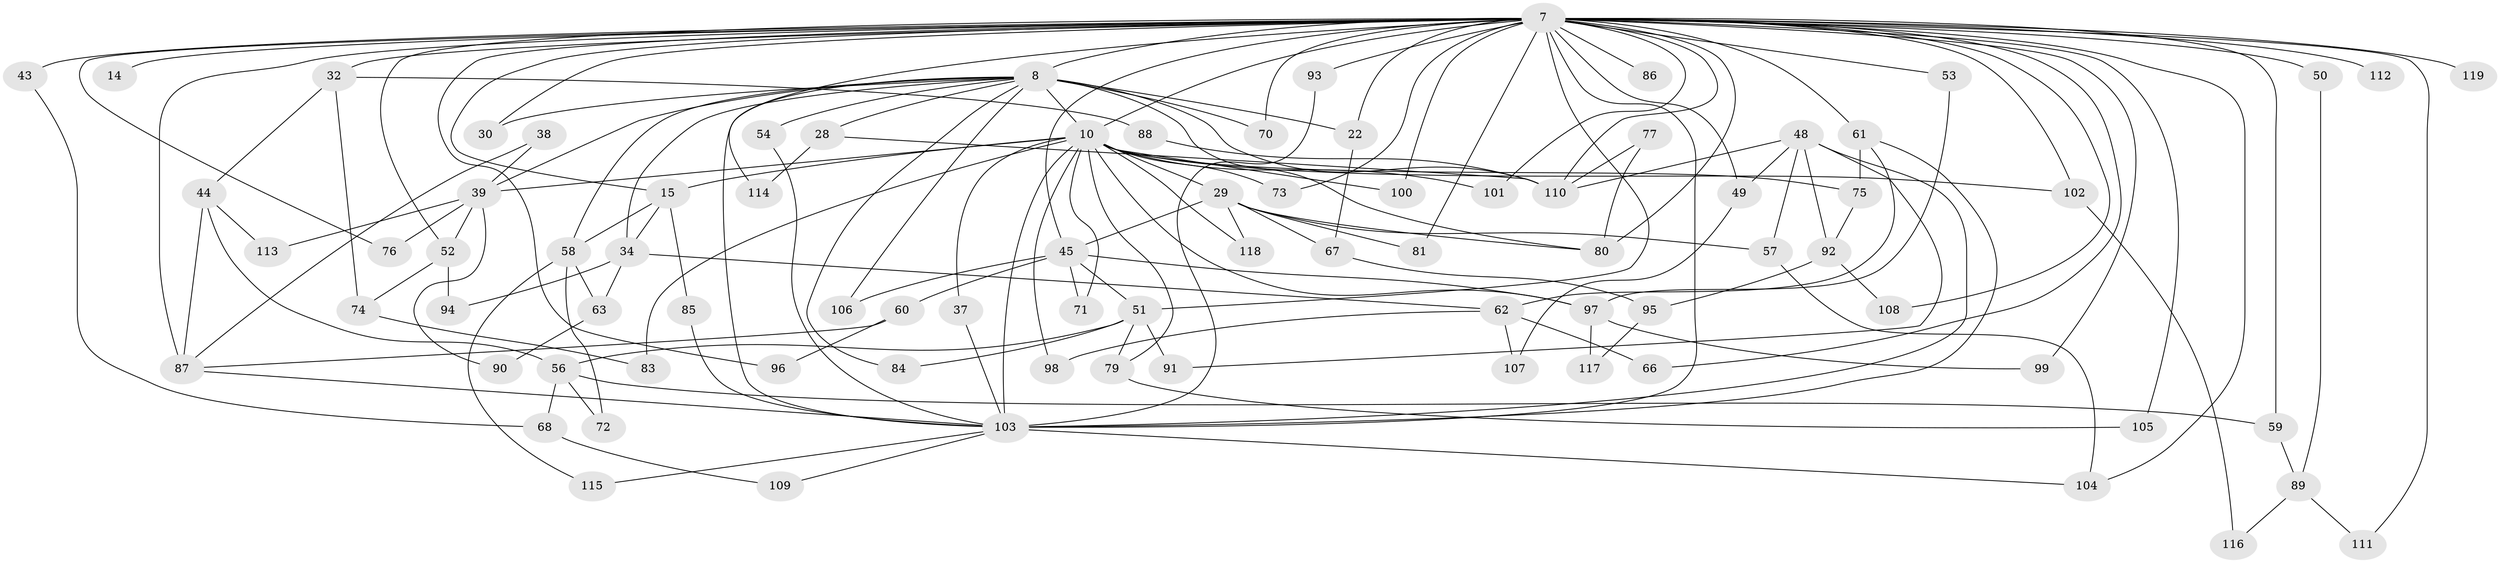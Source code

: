 // original degree distribution, {21: 0.008403361344537815, 15: 0.008403361344537815, 29: 0.008403361344537815, 17: 0.008403361344537815, 26: 0.008403361344537815, 20: 0.025210084033613446, 16: 0.008403361344537815, 14: 0.008403361344537815, 3: 0.19327731092436976, 10: 0.008403361344537815, 2: 0.48739495798319327, 5: 0.058823529411764705, 6: 0.03361344537815126, 8: 0.008403361344537815, 4: 0.1092436974789916, 7: 0.01680672268907563}
// Generated by graph-tools (version 1.1) at 2025/46/03/04/25 21:46:58]
// undirected, 83 vertices, 158 edges
graph export_dot {
graph [start="1"]
  node [color=gray90,style=filled];
  7 [super="+6+5"];
  8 [super="+4"];
  10 [super="+1"];
  14;
  15;
  22;
  28 [super="+27"];
  29 [super="+19"];
  30;
  32;
  34;
  37;
  38;
  39 [super="+36"];
  43;
  44;
  45 [super="+41"];
  48;
  49 [super="+35"];
  50;
  51 [super="+31"];
  52;
  53;
  54;
  56;
  57;
  58 [super="+47"];
  59 [super="+33"];
  60;
  61 [super="+17"];
  62;
  63;
  66;
  67 [super="+46"];
  68;
  70;
  71;
  72;
  73 [super="+23"];
  74;
  75 [super="+40"];
  76;
  77;
  79;
  80 [super="+18"];
  81;
  83;
  84;
  85;
  86;
  87 [super="+20+64"];
  88;
  89;
  90;
  91;
  92;
  93;
  94;
  95;
  96;
  97 [super="+42"];
  98;
  99;
  100 [super="+11"];
  101;
  102;
  103 [super="+24+9"];
  104 [super="+26"];
  105;
  106;
  107;
  108;
  109;
  110 [super="+65+82"];
  111;
  112;
  113;
  114 [super="+69"];
  115;
  116;
  117;
  118 [super="+21"];
  119;
  7 -- 8 [weight=8];
  7 -- 10 [weight=8];
  7 -- 15;
  7 -- 32 [weight=2];
  7 -- 96;
  7 -- 99;
  7 -- 101;
  7 -- 108;
  7 -- 112 [weight=2];
  7 -- 66;
  7 -- 80 [weight=2];
  7 -- 81;
  7 -- 86 [weight=2];
  7 -- 102;
  7 -- 53;
  7 -- 51 [weight=3];
  7 -- 59 [weight=2];
  7 -- 103 [weight=9];
  7 -- 14 [weight=2];
  7 -- 22;
  7 -- 30;
  7 -- 43 [weight=2];
  7 -- 50 [weight=2];
  7 -- 52;
  7 -- 61 [weight=2];
  7 -- 70;
  7 -- 73;
  7 -- 76;
  7 -- 87 [weight=4];
  7 -- 93;
  7 -- 100;
  7 -- 104;
  7 -- 105;
  7 -- 110 [weight=6];
  7 -- 111;
  7 -- 114 [weight=2];
  7 -- 119;
  7 -- 49;
  7 -- 45;
  8 -- 10 [weight=4];
  8 -- 22;
  8 -- 28 [weight=2];
  8 -- 30;
  8 -- 34;
  8 -- 58 [weight=2];
  8 -- 106;
  8 -- 70;
  8 -- 84;
  8 -- 54;
  8 -- 39;
  8 -- 103 [weight=4];
  8 -- 80;
  8 -- 110 [weight=2];
  10 -- 29 [weight=2];
  10 -- 37;
  10 -- 39 [weight=3];
  10 -- 100 [weight=2];
  10 -- 101;
  10 -- 102;
  10 -- 103 [weight=5];
  10 -- 71;
  10 -- 73 [weight=2];
  10 -- 75 [weight=2];
  10 -- 15;
  10 -- 79;
  10 -- 83;
  10 -- 97 [weight=2];
  10 -- 98;
  10 -- 118;
  15 -- 34;
  15 -- 85;
  15 -- 58;
  22 -- 67;
  28 -- 114;
  28 -- 110;
  29 -- 81;
  29 -- 67 [weight=2];
  29 -- 118 [weight=2];
  29 -- 57;
  29 -- 80;
  29 -- 45;
  32 -- 44;
  32 -- 74;
  32 -- 88;
  34 -- 62;
  34 -- 63;
  34 -- 94;
  37 -- 103;
  38 -- 39;
  38 -- 87;
  39 -- 52;
  39 -- 76;
  39 -- 113;
  39 -- 90;
  43 -- 68;
  44 -- 56;
  44 -- 113;
  44 -- 87;
  45 -- 60;
  45 -- 51;
  45 -- 97;
  45 -- 71;
  45 -- 106;
  48 -- 49;
  48 -- 57;
  48 -- 91;
  48 -- 92;
  48 -- 103;
  48 -- 110;
  49 -- 107;
  50 -- 89;
  51 -- 91;
  51 -- 84;
  51 -- 56;
  51 -- 79;
  52 -- 74;
  52 -- 94;
  53 -- 97;
  54 -- 103;
  56 -- 59;
  56 -- 68;
  56 -- 72;
  57 -- 104;
  58 -- 63;
  58 -- 72;
  58 -- 115;
  59 -- 89;
  60 -- 96;
  60 -- 87;
  61 -- 103;
  61 -- 75;
  61 -- 62;
  62 -- 66;
  62 -- 98;
  62 -- 107;
  63 -- 90;
  67 -- 95;
  68 -- 109;
  74 -- 83;
  75 -- 92;
  77 -- 110;
  77 -- 80;
  79 -- 105;
  85 -- 103;
  87 -- 103;
  88 -- 110;
  89 -- 111;
  89 -- 116;
  92 -- 95;
  92 -- 108;
  93 -- 103;
  95 -- 117;
  97 -- 99;
  97 -- 117;
  102 -- 116;
  103 -- 104;
  103 -- 109;
  103 -- 115;
}
